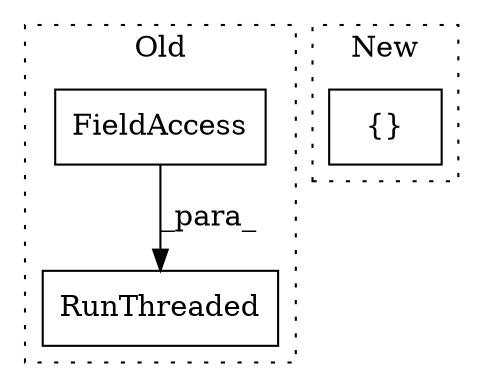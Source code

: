 digraph G {
subgraph cluster0 {
1 [label="RunThreaded" a="32" s="2549,2576" l="12,1" shape="box"];
3 [label="FieldAccess" a="22" s="2561" l="10" shape="box"];
label = "Old";
style="dotted";
}
subgraph cluster1 {
2 [label="{}" a="4" s="2406,2599" l="6,2" shape="box"];
label = "New";
style="dotted";
}
3 -> 1 [label="_para_"];
}